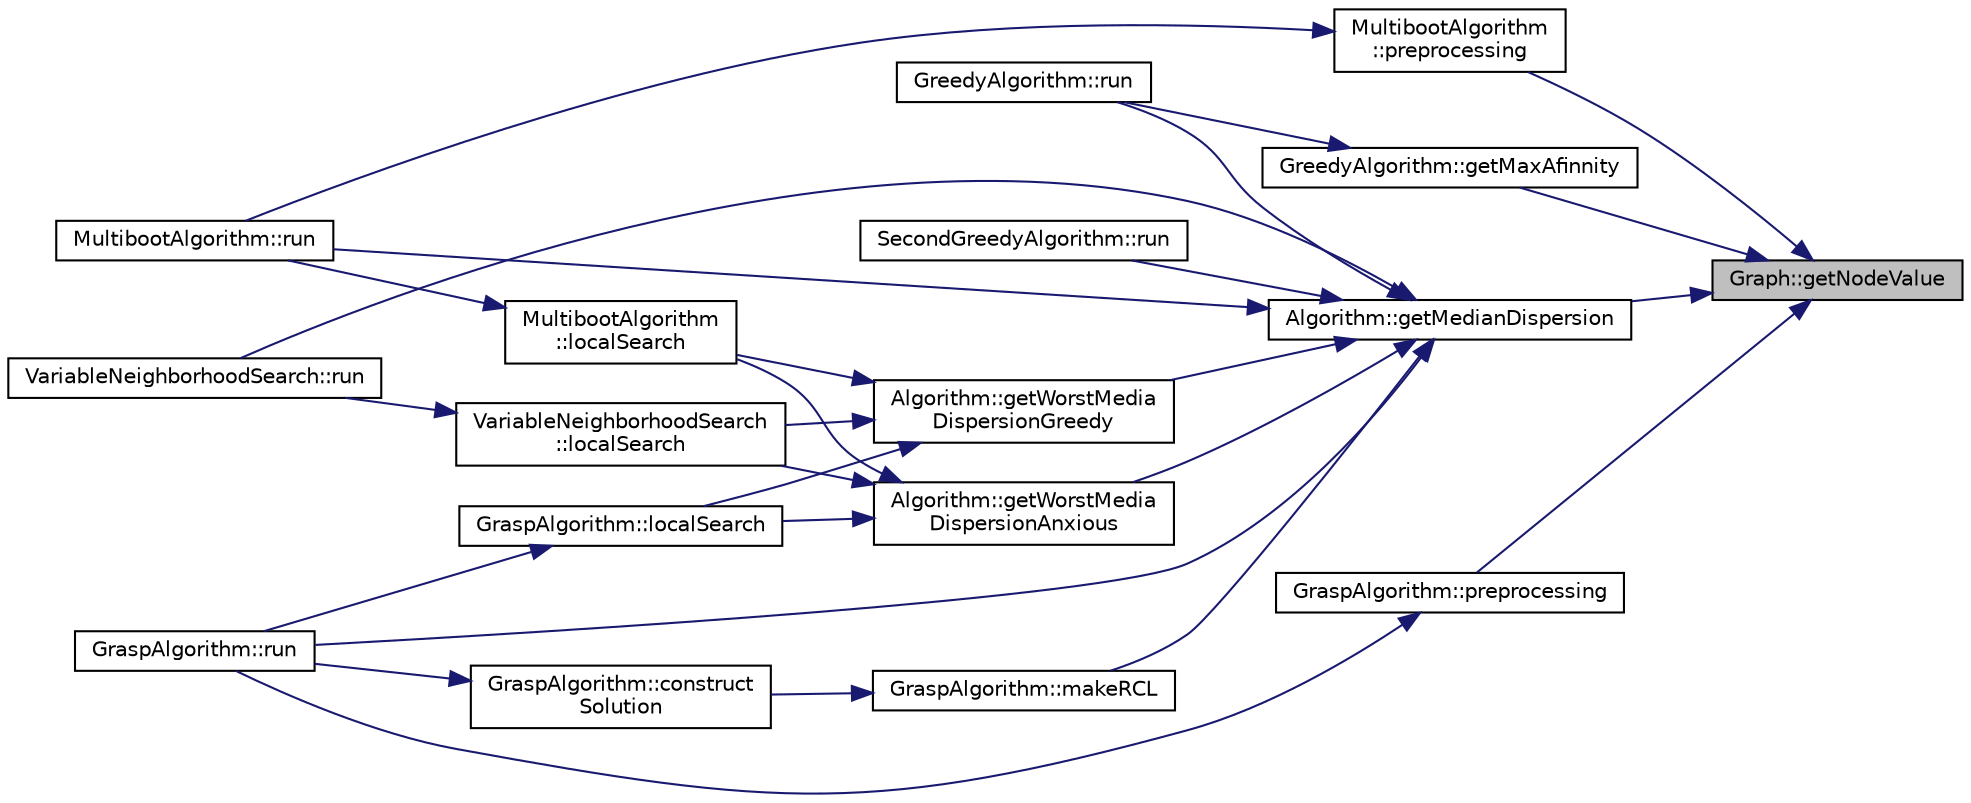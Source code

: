 digraph "Graph::getNodeValue"
{
 // LATEX_PDF_SIZE
  edge [fontname="Helvetica",fontsize="10",labelfontname="Helvetica",labelfontsize="10"];
  node [fontname="Helvetica",fontsize="10",shape=record];
  rankdir="RL";
  Node1 [label="Graph::getNodeValue",height=0.2,width=0.4,color="black", fillcolor="grey75", style="filled", fontcolor="black",tooltip="Se encarga de devolver el valor de la distancia que hay entre el nodo position."];
  Node1 -> Node2 [dir="back",color="midnightblue",fontsize="10",style="solid",fontname="Helvetica"];
  Node2 [label="GreedyAlgorithm::getMaxAfinnity",height=0.2,width=0.4,color="black", fillcolor="white", style="filled",URL="$class_greedy_algorithm.html#a9995277d03648a0294832d250fa7510f",tooltip="Este método se encarga de encontrar la arista que tiene una mayor afinidad."];
  Node2 -> Node3 [dir="back",color="midnightblue",fontsize="10",style="solid",fontname="Helvetica"];
  Node3 [label="GreedyAlgorithm::run",height=0.2,width=0.4,color="black", fillcolor="white", style="filled",URL="$class_greedy_algorithm.html#a8ef295f33ddb4136ebe0cf39e642f61f",tooltip="Se va a encargar de ejecutar el algoritmo greedy, para ello se van a hacer iteraciones hasta que las ..."];
  Node1 -> Node4 [dir="back",color="midnightblue",fontsize="10",style="solid",fontname="Helvetica"];
  Node4 [label="Algorithm::getMedianDispersion",height=0.2,width=0.4,color="black", fillcolor="white", style="filled",URL="$class_algorithm.html#a675939191b1136107cd43634d6c9df18",tooltip="Este método se encarga de determinar la dispersión media, que se define por: Σi,j∈S d(i,..."];
  Node4 -> Node5 [dir="back",color="midnightblue",fontsize="10",style="solid",fontname="Helvetica"];
  Node5 [label="Algorithm::getWorstMedia\lDispersionAnxious",height=0.2,width=0.4,color="black", fillcolor="white", style="filled",URL="$class_algorithm.html#a9ba2b3302571277bac3eeb1070cf3cb2",tooltip="Esta funcion se va a encargar de devolver el valor peor de la dispersión media, se aplica de forma an..."];
  Node5 -> Node6 [dir="back",color="midnightblue",fontsize="10",style="solid",fontname="Helvetica"];
  Node6 [label="MultibootAlgorithm\l::localSearch",height=0.2,width=0.4,color="black", fillcolor="white", style="filled",URL="$class_multiboot_algorithm.html#a2d286b059b5752f0da963e0ece89204e",tooltip="Representa la búsqueda local greedy."];
  Node6 -> Node7 [dir="back",color="midnightblue",fontsize="10",style="solid",fontname="Helvetica"];
  Node7 [label="MultibootAlgorithm::run",height=0.2,width=0.4,color="black", fillcolor="white", style="filled",URL="$class_multiboot_algorithm.html#aa80ce488f75d97a6a208be3f6c94d08a",tooltip="Este método se encarga de ejecutar el algoritmo multiarranque, para ello se hace un preprocesamiento,..."];
  Node5 -> Node8 [dir="back",color="midnightblue",fontsize="10",style="solid",fontname="Helvetica"];
  Node8 [label="VariableNeighborhoodSearch\l::localSearch",height=0.2,width=0.4,color="black", fillcolor="white", style="filled",URL="$class_variable_neighborhood_search.html#a9eae863f1a404d79215d1ad9d2134253",tooltip="Representa la búsqueda local greedy."];
  Node8 -> Node9 [dir="back",color="midnightblue",fontsize="10",style="solid",fontname="Helvetica"];
  Node9 [label="VariableNeighborhoodSearch::run",height=0.2,width=0.4,color="black", fillcolor="white", style="filled",URL="$class_variable_neighborhood_search.html#a9801bff3a36806d818d300010e0cd529",tooltip="Representa el método que va a realizar la ejecución del algorimo GVNS, para ello se va a partir de un..."];
  Node5 -> Node10 [dir="back",color="midnightblue",fontsize="10",style="solid",fontname="Helvetica"];
  Node10 [label="GraspAlgorithm::localSearch",height=0.2,width=0.4,color="black", fillcolor="white", style="filled",URL="$class_grasp_algorithm.html#a24f6d267a249db7c3616084430bc1a0b",tooltip="Representa la búsqueda local."];
  Node10 -> Node11 [dir="back",color="midnightblue",fontsize="10",style="solid",fontname="Helvetica"];
  Node11 [label="GraspAlgorithm::run",height=0.2,width=0.4,color="black", fillcolor="white", style="filled",URL="$class_grasp_algorithm.html#a1f8240237fd9bece51eeb6b7f8ffd3c9",tooltip="Este método se encarga de ejecutar el algoritmo grasp, para ello se hace un preprocesamiento,..."];
  Node4 -> Node12 [dir="back",color="midnightblue",fontsize="10",style="solid",fontname="Helvetica"];
  Node12 [label="Algorithm::getWorstMedia\lDispersionGreedy",height=0.2,width=0.4,color="black", fillcolor="white", style="filled",URL="$class_algorithm.html#a94433d3be0e1f212f4fb5ea6a360d528",tooltip="Esta funcion se va a encargar de devolver el valor peor de la dispersión media, se aplica de forma gr..."];
  Node12 -> Node6 [dir="back",color="midnightblue",fontsize="10",style="solid",fontname="Helvetica"];
  Node12 -> Node8 [dir="back",color="midnightblue",fontsize="10",style="solid",fontname="Helvetica"];
  Node12 -> Node10 [dir="back",color="midnightblue",fontsize="10",style="solid",fontname="Helvetica"];
  Node4 -> Node13 [dir="back",color="midnightblue",fontsize="10",style="solid",fontname="Helvetica"];
  Node13 [label="GraspAlgorithm::makeRCL",height=0.2,width=0.4,color="black", fillcolor="white", style="filled",URL="$class_grasp_algorithm.html#a4121623ca3c64ebff0728af1db2222ba",tooltip="Crea el RCL, para ello se le pasa un vector que es del que va a partir para obtener el RCL...."];
  Node13 -> Node14 [dir="back",color="midnightblue",fontsize="10",style="solid",fontname="Helvetica"];
  Node14 [label="GraspAlgorithm::construct\lSolution",height=0.2,width=0.4,color="black", fillcolor="white", style="filled",URL="$class_grasp_algorithm.html#a9e43f37e0115356e9864dc4232852abb",tooltip="Se encarga de construir la solución, para ello se ha generado un número aleatorio entre el número tot..."];
  Node14 -> Node11 [dir="back",color="midnightblue",fontsize="10",style="solid",fontname="Helvetica"];
  Node4 -> Node3 [dir="back",color="midnightblue",fontsize="10",style="solid",fontname="Helvetica"];
  Node4 -> Node15 [dir="back",color="midnightblue",fontsize="10",style="solid",fontname="Helvetica"];
  Node15 [label="SecondGreedyAlgorithm::run",height=0.2,width=0.4,color="black", fillcolor="white", style="filled",URL="$class_second_greedy_algorithm.html#a762a19742a6cf9d39fe5e4080103b5ce",tooltip="Representa la variante del algoritmo voraz que consiste en partir de un vector que está lleno de todo..."];
  Node4 -> Node7 [dir="back",color="midnightblue",fontsize="10",style="solid",fontname="Helvetica"];
  Node4 -> Node9 [dir="back",color="midnightblue",fontsize="10",style="solid",fontname="Helvetica"];
  Node4 -> Node11 [dir="back",color="midnightblue",fontsize="10",style="solid",fontname="Helvetica"];
  Node1 -> Node16 [dir="back",color="midnightblue",fontsize="10",style="solid",fontname="Helvetica"];
  Node16 [label="MultibootAlgorithm\l::preprocessing",height=0.2,width=0.4,color="black", fillcolor="white", style="filled",URL="$class_multiboot_algorithm.html#a3bcea30f3f236079b0f40e88e624e19a",tooltip="Esta funcion se encarga de hacer el preprocesamiento, para ello, va a escoger los nodos cuyas aristas..."];
  Node16 -> Node7 [dir="back",color="midnightblue",fontsize="10",style="solid",fontname="Helvetica"];
  Node1 -> Node17 [dir="back",color="midnightblue",fontsize="10",style="solid",fontname="Helvetica"];
  Node17 [label="GraspAlgorithm::preprocessing",height=0.2,width=0.4,color="black", fillcolor="white", style="filled",URL="$class_grasp_algorithm.html#a975351fb7367e8f382c7973e92c47e64",tooltip="Esta funcion se encarga de hacer el preprocesamiento, para ello, va a escoger los nodos cuyas aristas..."];
  Node17 -> Node11 [dir="back",color="midnightblue",fontsize="10",style="solid",fontname="Helvetica"];
}
